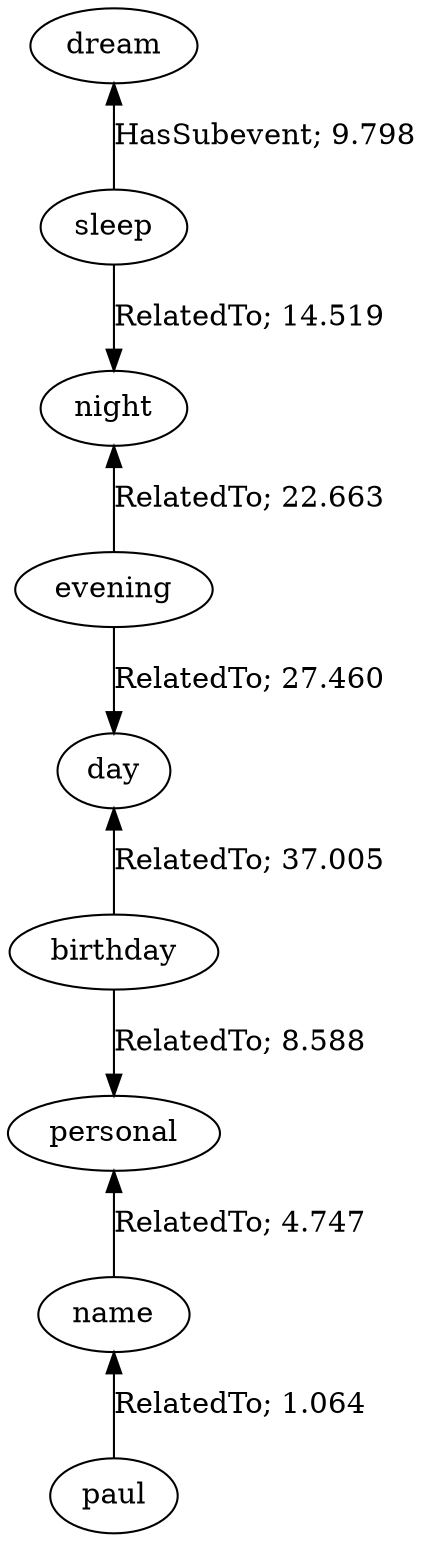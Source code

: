 // The path the concepts from "dream" to "paul".Path Length: 8; Weight Sum: 125.84482552872748; Average Weight: 15.730603191090935
digraph "9_e---dream-paul---PLen8_WSum125.845_WAvg15.731" {
	0 [label=dream]
	1 [label=sleep]
	2 [label=night]
	3 [label=evening]
	4 [label=day]
	5 [label=birthday]
	6 [label=personal]
	7 [label=name]
	8 [label=paul]
	0 -> 1 [label="HasSubevent; 9.798" dir=back weight=9.798]
	1 -> 2 [label="RelatedTo; 14.519" dir=forward weight=14.519]
	2 -> 3 [label="RelatedTo; 22.663" dir=back weight=22.663]
	3 -> 4 [label="RelatedTo; 27.460" dir=forward weight=27.460]
	4 -> 5 [label="RelatedTo; 37.005" dir=back weight=37.005]
	5 -> 6 [label="RelatedTo; 8.588" dir=forward weight=8.588]
	6 -> 7 [label="RelatedTo; 4.747" dir=back weight=4.747]
	7 -> 8 [label="RelatedTo; 1.064" dir=back weight=1.064]
}
